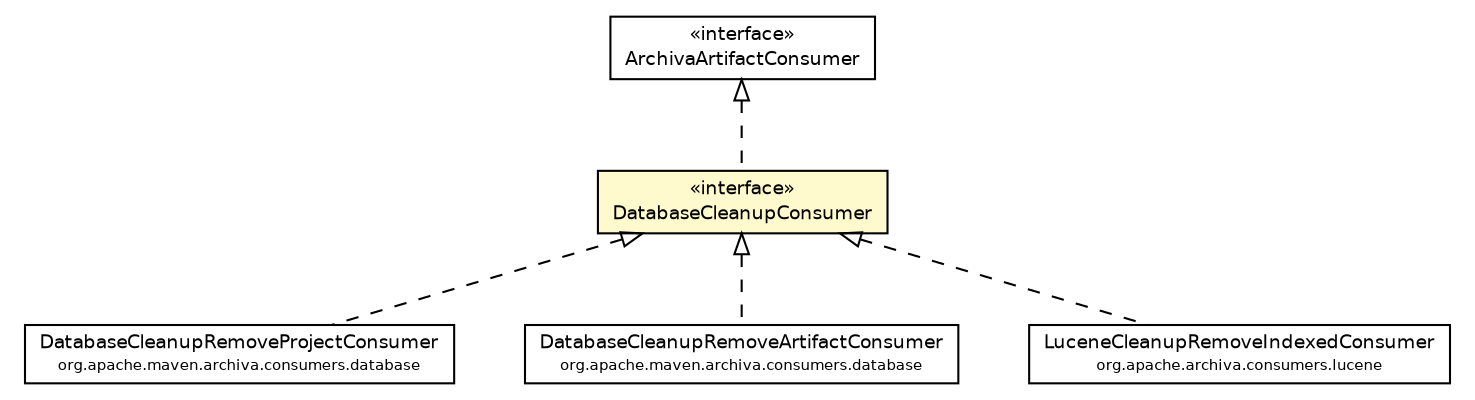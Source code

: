 #!/usr/local/bin/dot
#
# Class diagram 
# Generated by UmlGraph version 4.6 (http://www.spinellis.gr/sw/umlgraph)
#

digraph G {
	edge [fontname="Helvetica",fontsize=10,labelfontname="Helvetica",labelfontsize=10];
	node [fontname="Helvetica",fontsize=10,shape=plaintext];
	// org.apache.maven.archiva.database.updater.DatabaseCleanupConsumer
	c103707 [label=<<table border="0" cellborder="1" cellspacing="0" cellpadding="2" port="p" bgcolor="lemonChiffon" href="./DatabaseCleanupConsumer.html">
		<tr><td><table border="0" cellspacing="0" cellpadding="1">
			<tr><td> &laquo;interface&raquo; </td></tr>
			<tr><td> DatabaseCleanupConsumer </td></tr>
		</table></td></tr>
		</table>>, fontname="Helvetica", fontcolor="black", fontsize=9.0];
	// org.apache.maven.archiva.database.updater.ArchivaArtifactConsumer
	c103708 [label=<<table border="0" cellborder="1" cellspacing="0" cellpadding="2" port="p" href="./ArchivaArtifactConsumer.html">
		<tr><td><table border="0" cellspacing="0" cellpadding="1">
			<tr><td> &laquo;interface&raquo; </td></tr>
			<tr><td> ArchivaArtifactConsumer </td></tr>
		</table></td></tr>
		</table>>, fontname="Helvetica", fontcolor="black", fontsize=9.0];
	// org.apache.maven.archiva.consumers.database.DatabaseCleanupRemoveProjectConsumer
	c103727 [label=<<table border="0" cellborder="1" cellspacing="0" cellpadding="2" port="p" href="../../consumers/database/DatabaseCleanupRemoveProjectConsumer.html">
		<tr><td><table border="0" cellspacing="0" cellpadding="1">
			<tr><td> DatabaseCleanupRemoveProjectConsumer </td></tr>
			<tr><td><font point-size="7.0"> org.apache.maven.archiva.consumers.database </font></td></tr>
		</table></td></tr>
		</table>>, fontname="Helvetica", fontcolor="black", fontsize=9.0];
	// org.apache.maven.archiva.consumers.database.DatabaseCleanupRemoveArtifactConsumer
	c103728 [label=<<table border="0" cellborder="1" cellspacing="0" cellpadding="2" port="p" href="../../consumers/database/DatabaseCleanupRemoveArtifactConsumer.html">
		<tr><td><table border="0" cellspacing="0" cellpadding="1">
			<tr><td> DatabaseCleanupRemoveArtifactConsumer </td></tr>
			<tr><td><font point-size="7.0"> org.apache.maven.archiva.consumers.database </font></td></tr>
		</table></td></tr>
		</table>>, fontname="Helvetica", fontcolor="black", fontsize=9.0];
	// org.apache.archiva.consumers.lucene.LuceneCleanupRemoveIndexedConsumer
	c103751 [label=<<table border="0" cellborder="1" cellspacing="0" cellpadding="2" port="p" href="../../../../archiva/consumers/lucene/LuceneCleanupRemoveIndexedConsumer.html">
		<tr><td><table border="0" cellspacing="0" cellpadding="1">
			<tr><td> LuceneCleanupRemoveIndexedConsumer </td></tr>
			<tr><td><font point-size="7.0"> org.apache.archiva.consumers.lucene </font></td></tr>
		</table></td></tr>
		</table>>, fontname="Helvetica", fontcolor="black", fontsize=9.0];
	//org.apache.maven.archiva.database.updater.DatabaseCleanupConsumer implements org.apache.maven.archiva.database.updater.ArchivaArtifactConsumer
	c103708:p -> c103707:p [dir=back,arrowtail=empty,style=dashed];
	//org.apache.maven.archiva.consumers.database.DatabaseCleanupRemoveProjectConsumer implements org.apache.maven.archiva.database.updater.DatabaseCleanupConsumer
	c103707:p -> c103727:p [dir=back,arrowtail=empty,style=dashed];
	//org.apache.maven.archiva.consumers.database.DatabaseCleanupRemoveArtifactConsumer implements org.apache.maven.archiva.database.updater.DatabaseCleanupConsumer
	c103707:p -> c103728:p [dir=back,arrowtail=empty,style=dashed];
	//org.apache.archiva.consumers.lucene.LuceneCleanupRemoveIndexedConsumer implements org.apache.maven.archiva.database.updater.DatabaseCleanupConsumer
	c103707:p -> c103751:p [dir=back,arrowtail=empty,style=dashed];
}

